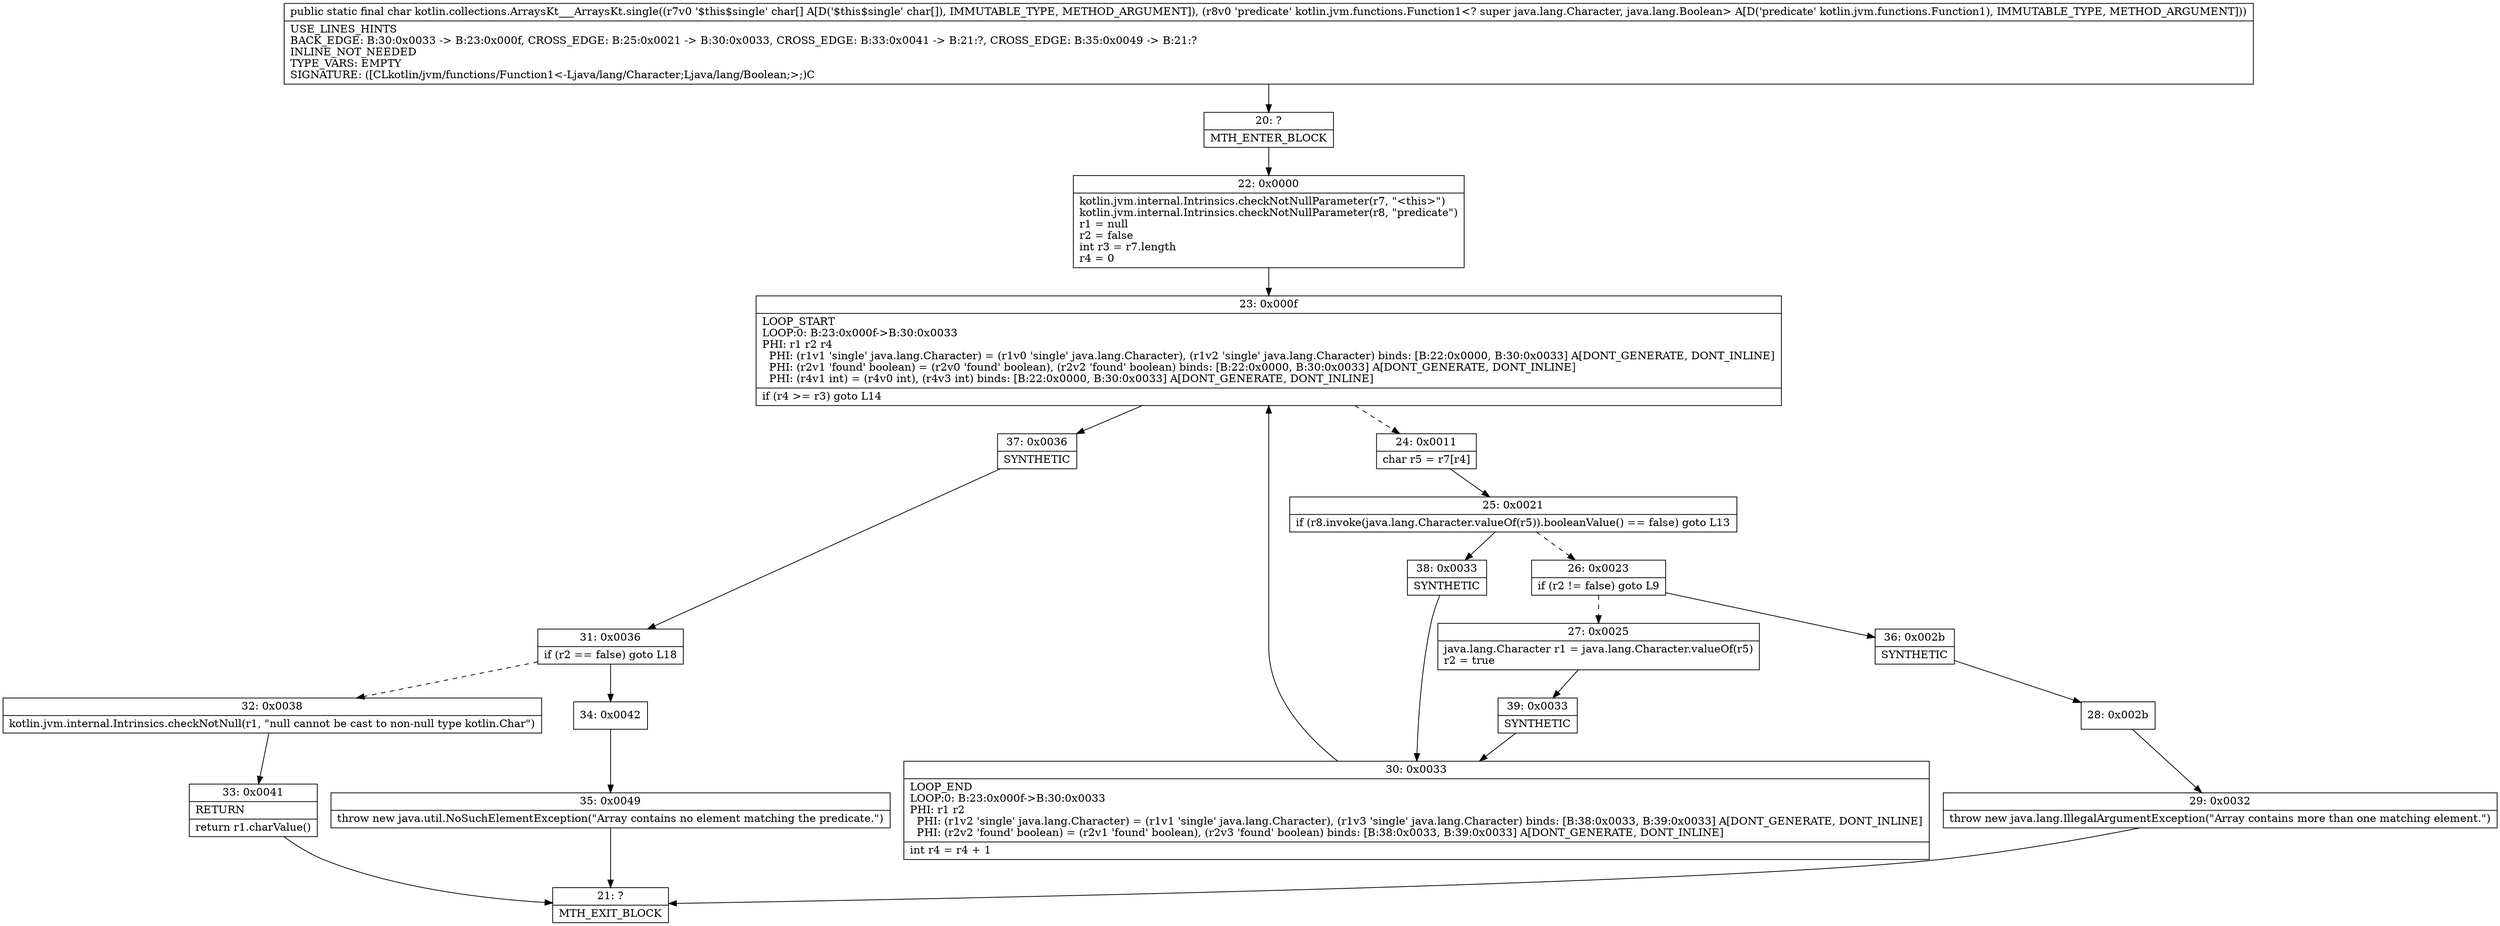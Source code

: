 digraph "CFG forkotlin.collections.ArraysKt___ArraysKt.single([CLkotlin\/jvm\/functions\/Function1;)C" {
Node_20 [shape=record,label="{20\:\ ?|MTH_ENTER_BLOCK\l}"];
Node_22 [shape=record,label="{22\:\ 0x0000|kotlin.jvm.internal.Intrinsics.checkNotNullParameter(r7, \"\<this\>\")\lkotlin.jvm.internal.Intrinsics.checkNotNullParameter(r8, \"predicate\")\lr1 = null\lr2 = false\lint r3 = r7.length\lr4 = 0\l}"];
Node_23 [shape=record,label="{23\:\ 0x000f|LOOP_START\lLOOP:0: B:23:0x000f\-\>B:30:0x0033\lPHI: r1 r2 r4 \l  PHI: (r1v1 'single' java.lang.Character) = (r1v0 'single' java.lang.Character), (r1v2 'single' java.lang.Character) binds: [B:22:0x0000, B:30:0x0033] A[DONT_GENERATE, DONT_INLINE]\l  PHI: (r2v1 'found' boolean) = (r2v0 'found' boolean), (r2v2 'found' boolean) binds: [B:22:0x0000, B:30:0x0033] A[DONT_GENERATE, DONT_INLINE]\l  PHI: (r4v1 int) = (r4v0 int), (r4v3 int) binds: [B:22:0x0000, B:30:0x0033] A[DONT_GENERATE, DONT_INLINE]\l|if (r4 \>= r3) goto L14\l}"];
Node_24 [shape=record,label="{24\:\ 0x0011|char r5 = r7[r4]\l}"];
Node_25 [shape=record,label="{25\:\ 0x0021|if (r8.invoke(java.lang.Character.valueOf(r5)).booleanValue() == false) goto L13\l}"];
Node_26 [shape=record,label="{26\:\ 0x0023|if (r2 != false) goto L9\l}"];
Node_27 [shape=record,label="{27\:\ 0x0025|java.lang.Character r1 = java.lang.Character.valueOf(r5)\lr2 = true\l}"];
Node_39 [shape=record,label="{39\:\ 0x0033|SYNTHETIC\l}"];
Node_30 [shape=record,label="{30\:\ 0x0033|LOOP_END\lLOOP:0: B:23:0x000f\-\>B:30:0x0033\lPHI: r1 r2 \l  PHI: (r1v2 'single' java.lang.Character) = (r1v1 'single' java.lang.Character), (r1v3 'single' java.lang.Character) binds: [B:38:0x0033, B:39:0x0033] A[DONT_GENERATE, DONT_INLINE]\l  PHI: (r2v2 'found' boolean) = (r2v1 'found' boolean), (r2v3 'found' boolean) binds: [B:38:0x0033, B:39:0x0033] A[DONT_GENERATE, DONT_INLINE]\l|int r4 = r4 + 1\l}"];
Node_36 [shape=record,label="{36\:\ 0x002b|SYNTHETIC\l}"];
Node_28 [shape=record,label="{28\:\ 0x002b}"];
Node_29 [shape=record,label="{29\:\ 0x0032|throw new java.lang.IllegalArgumentException(\"Array contains more than one matching element.\")\l}"];
Node_21 [shape=record,label="{21\:\ ?|MTH_EXIT_BLOCK\l}"];
Node_38 [shape=record,label="{38\:\ 0x0033|SYNTHETIC\l}"];
Node_37 [shape=record,label="{37\:\ 0x0036|SYNTHETIC\l}"];
Node_31 [shape=record,label="{31\:\ 0x0036|if (r2 == false) goto L18\l}"];
Node_32 [shape=record,label="{32\:\ 0x0038|kotlin.jvm.internal.Intrinsics.checkNotNull(r1, \"null cannot be cast to non\-null type kotlin.Char\")\l}"];
Node_33 [shape=record,label="{33\:\ 0x0041|RETURN\l|return r1.charValue()\l}"];
Node_34 [shape=record,label="{34\:\ 0x0042}"];
Node_35 [shape=record,label="{35\:\ 0x0049|throw new java.util.NoSuchElementException(\"Array contains no element matching the predicate.\")\l}"];
MethodNode[shape=record,label="{public static final char kotlin.collections.ArraysKt___ArraysKt.single((r7v0 '$this$single' char[] A[D('$this$single' char[]), IMMUTABLE_TYPE, METHOD_ARGUMENT]), (r8v0 'predicate' kotlin.jvm.functions.Function1\<? super java.lang.Character, java.lang.Boolean\> A[D('predicate' kotlin.jvm.functions.Function1), IMMUTABLE_TYPE, METHOD_ARGUMENT]))  | USE_LINES_HINTS\lBACK_EDGE: B:30:0x0033 \-\> B:23:0x000f, CROSS_EDGE: B:25:0x0021 \-\> B:30:0x0033, CROSS_EDGE: B:33:0x0041 \-\> B:21:?, CROSS_EDGE: B:35:0x0049 \-\> B:21:?\lINLINE_NOT_NEEDED\lTYPE_VARS: EMPTY\lSIGNATURE: ([CLkotlin\/jvm\/functions\/Function1\<\-Ljava\/lang\/Character;Ljava\/lang\/Boolean;\>;)C\l}"];
MethodNode -> Node_20;Node_20 -> Node_22;
Node_22 -> Node_23;
Node_23 -> Node_24[style=dashed];
Node_23 -> Node_37;
Node_24 -> Node_25;
Node_25 -> Node_26[style=dashed];
Node_25 -> Node_38;
Node_26 -> Node_27[style=dashed];
Node_26 -> Node_36;
Node_27 -> Node_39;
Node_39 -> Node_30;
Node_30 -> Node_23;
Node_36 -> Node_28;
Node_28 -> Node_29;
Node_29 -> Node_21;
Node_38 -> Node_30;
Node_37 -> Node_31;
Node_31 -> Node_32[style=dashed];
Node_31 -> Node_34;
Node_32 -> Node_33;
Node_33 -> Node_21;
Node_34 -> Node_35;
Node_35 -> Node_21;
}

